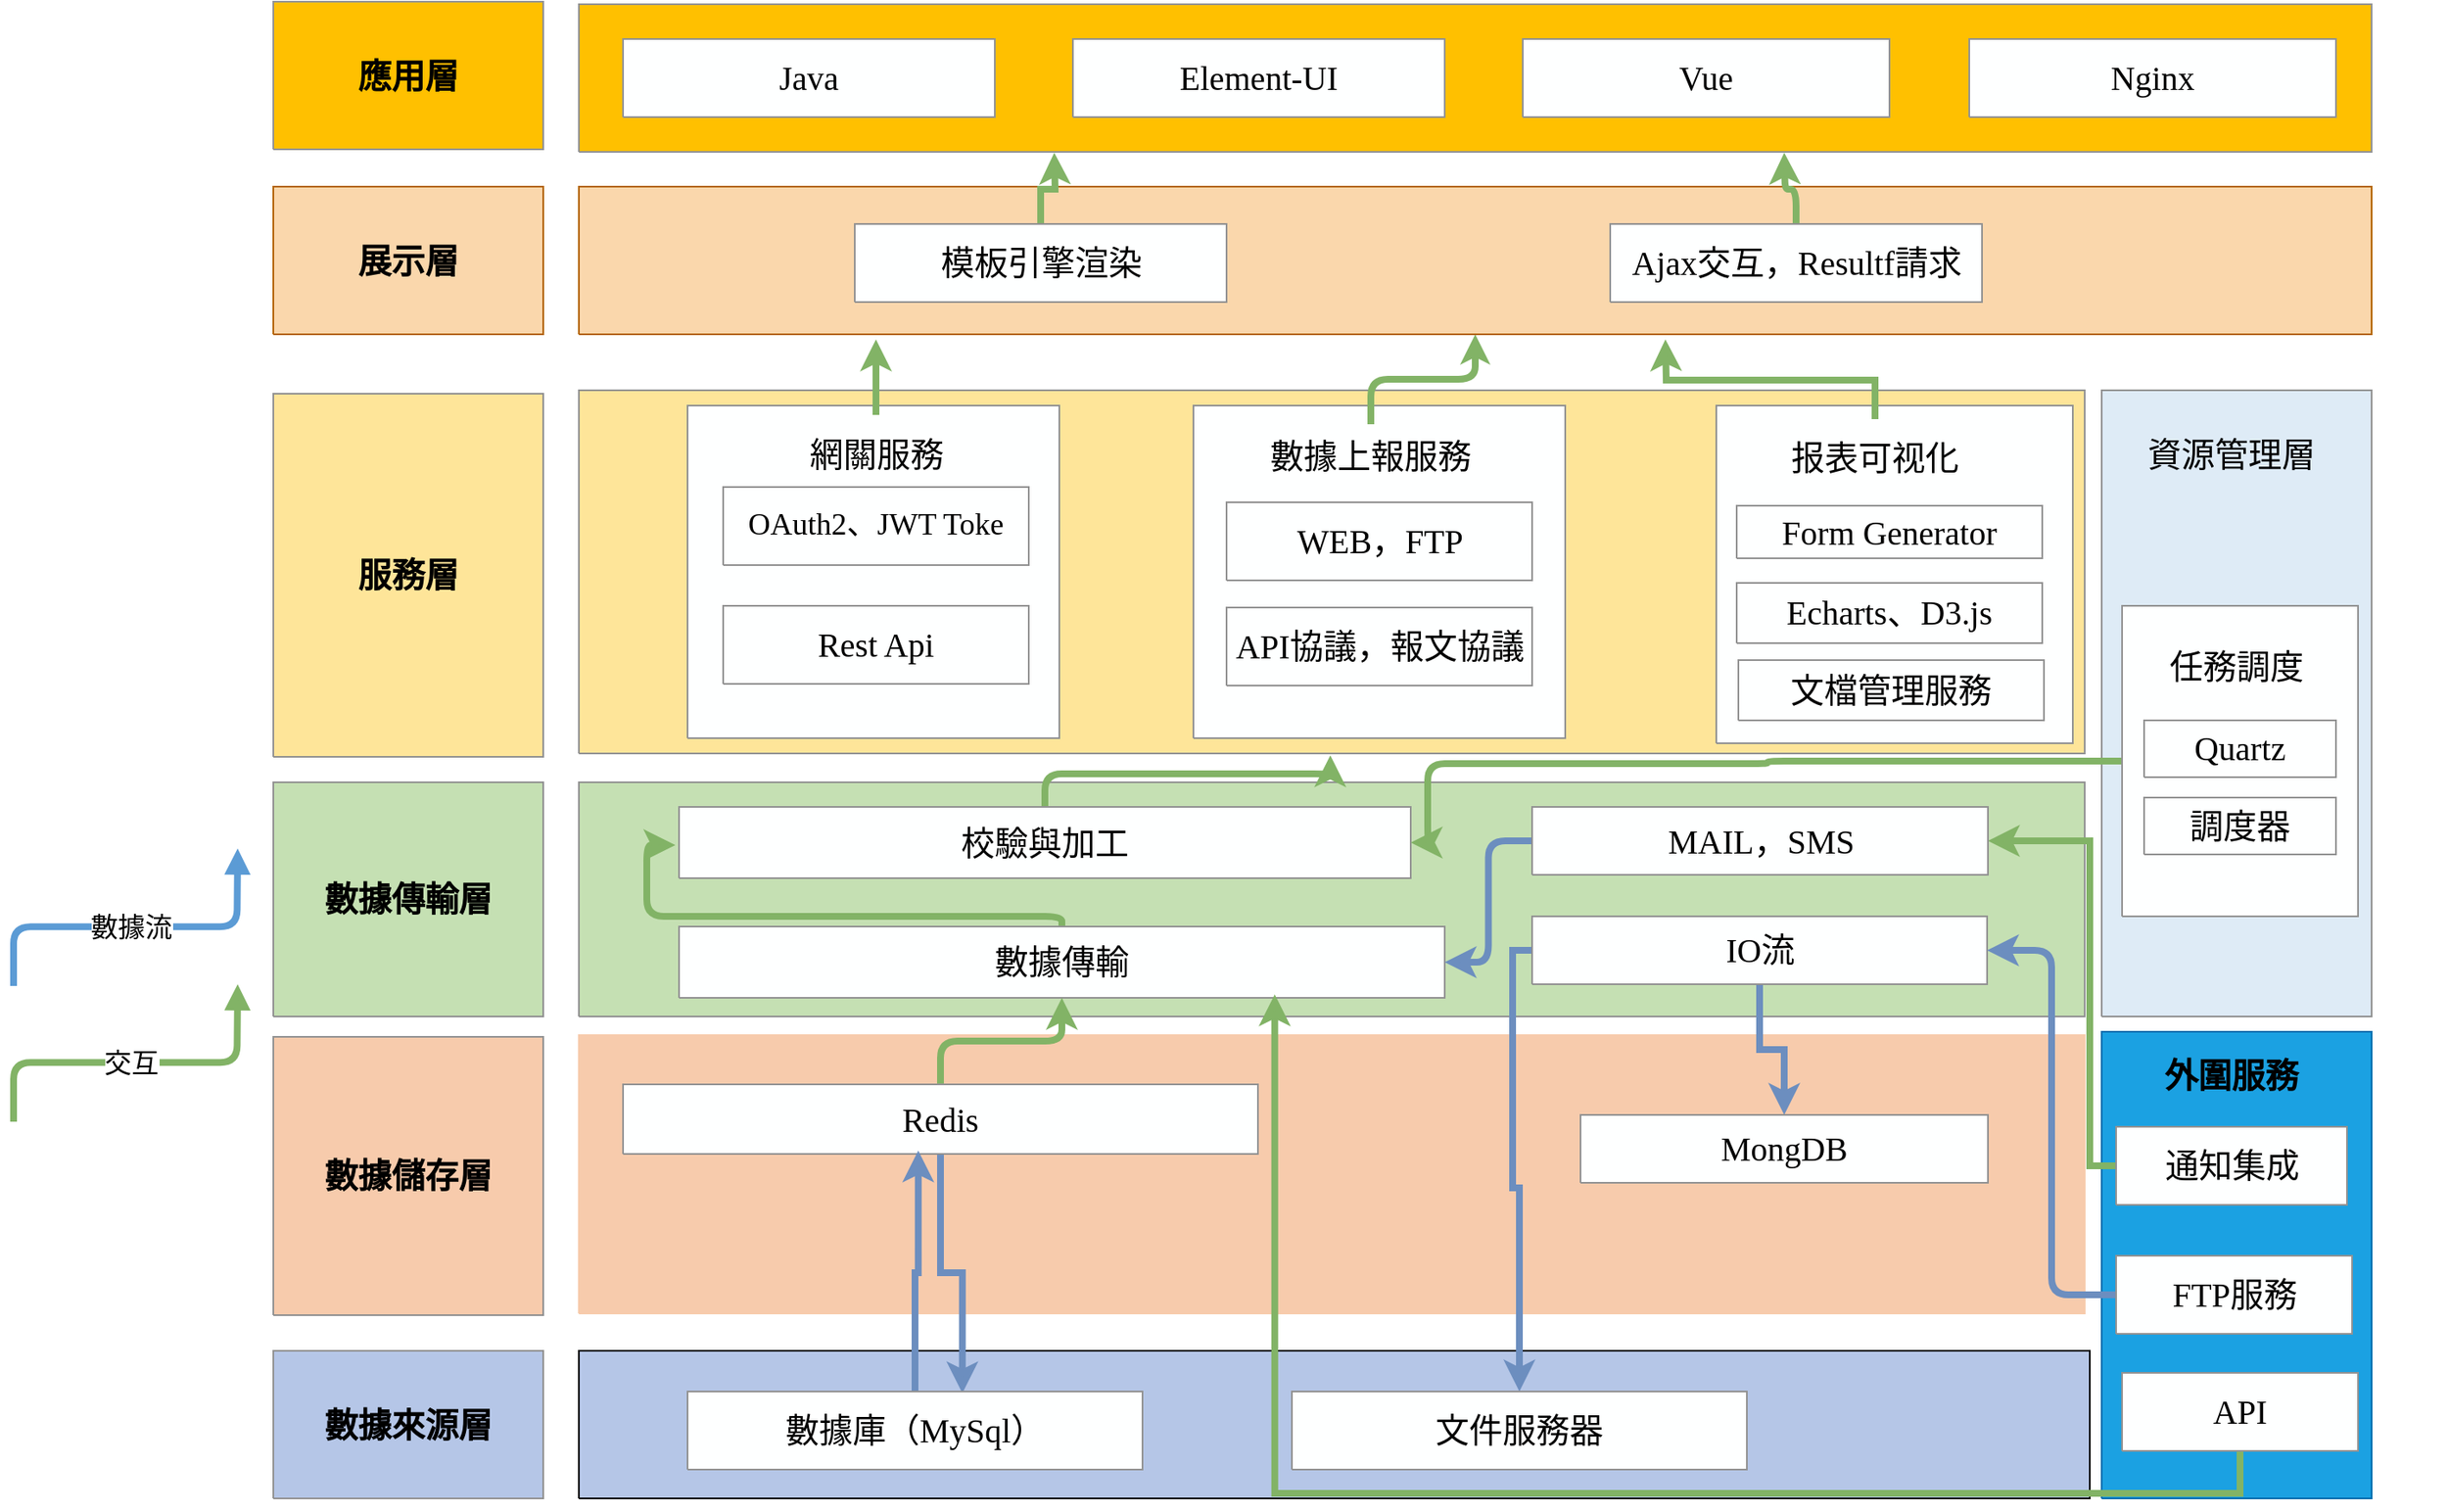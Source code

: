 <mxfile version="21.6.3" type="github">
  <diagram name="页-1" id="页-1">
    <mxGraphModel dx="1434" dy="855" grid="1" gridSize="10" guides="1" tooltips="1" connect="1" arrows="1" fold="1" page="1" pageScale="1" pageWidth="827" pageHeight="1169" math="0" shadow="0">
      <root>
        <mxCell id="0" />
        <mxCell id="1" parent="0" />
        <UserObject label="" tags="背景" id="2">
          <mxCell style="vsdxID=2;fillColor=#c5e0b3;gradientColor=none;shape=stencil(nZBLDoAgDERP0z3SIyjew0SURgSD+Lu9kMZoXLhwN9O+tukAlrNpJg1SzDH4QW/URgNYgZTkjA4UkwJUgGXng+6DX1zLfmoymdXo17xh5zmRJ6Q42BWCfc2oJfdAr+Yv+AP9Cb7OJ3H/2JG1HNGz/84klThPVCc=);strokeColor=#939393;points=[[1,0.5,0],[0.5,0,0],[0.5,0.5,0],[0.5,0.5,0]];labelBackgroundColor=none;rounded=0;html=1;whiteSpace=wrap;" parent="1" vertex="1">
            <mxGeometry x="350" y="461" width="887" height="138" as="geometry" />
          </mxCell>
        </UserObject>
        <UserObject label="" tags="背景" id="3">
          <mxCell style="vsdxID=3;fillColor=#f7cbac;gradientColor=none;shape=stencil(nZBLDoAgDERP0z3SIyjew0SURgSD+Lu9kMZoXLhwN9O+tukAlrNpJg1SzDH4QW/URgNYgZTkjA4UkwJUgGXng+6DX1zLfmoymdXo17xh5zmRJ6Q42BWCfc2oJfdAr+Yv+AP9Cb7OJ3H/2JG1HNGz/84klThPVCc=);strokeColor=#f7cbac;points=[[1,0.5,0],[0.5,0,0],[0.5,0.5,0],[0.5,0.5,0]];labelBackgroundColor=none;rounded=0;html=1;whiteSpace=wrap;" parent="1" vertex="1">
            <mxGeometry x="350" y="610" width="887" height="164" as="geometry" />
          </mxCell>
        </UserObject>
        <UserObject label="" tags="背景" id="4">
          <mxCell style="vsdxID=4;fillColor=#b5c6e7;gradientColor=none;shape=stencil(nZBLDoAgDERP0z3SIyjew0SURgSD+Lu9kMZoXLhwN9O+tukAlrNpJg1SzDH4QW/URgNYgZTkjA4UkwJUgGXng+6DX1zLfmoymdXo17xh5zmRJ6Q42BWCfc2oJfdAr+Yv+AP9Cb7OJ3H/2JG1HNGz/84klThPVCc=);strokeColor=#000000;points=[[1,0.5,0],[0.5,0,0],[0.5,0.5,0],[0.5,0.5,0]];labelBackgroundColor=none;rounded=0;html=1;whiteSpace=wrap;" parent="1" vertex="1">
            <mxGeometry x="350" y="796" width="890" height="87" as="geometry" />
          </mxCell>
        </UserObject>
        <mxCell id="T4TQX9TIEshgpcFc10X_-105" style="edgeStyle=orthogonalEdgeStyle;rounded=1;orthogonalLoop=1;jettySize=auto;html=1;exitX=0.5;exitY=0;exitDx=0;exitDy=0;exitPerimeter=0;fillColor=#d5e8d4;strokeColor=#82b366;strokeWidth=4;entryX=-0.005;entryY=0.536;entryDx=0;entryDy=0;entryPerimeter=0;" parent="1" source="5" target="22" edge="1">
          <mxGeometry relative="1" as="geometry">
            <Array as="points">
              <mxPoint x="635" y="540" />
              <mxPoint x="390" y="540" />
              <mxPoint x="390" y="498" />
            </Array>
          </mxGeometry>
        </mxCell>
        <UserObject label="&lt;div style=&quot;font-size: 1px&quot;&gt;&lt;font style=&quot;font-size:19.76px;font-family:SimHei;color:#000000;direction:ltr;letter-spacing:0px;line-height:120%;opacity:1&quot;&gt;數據傳輸&lt;br&gt;&lt;/font&gt;&lt;/div&gt;" tags="背景" id="5">
          <mxCell style="verticalAlign=middle;align=center;overflow=width;vsdxID=8;fillColor=#feffff;gradientColor=none;shape=stencil(nZBLDoAgDERP0z3SIyjew0SURgSD+Lu9kMZoXLhwN9O+tukAlrNpJg1SzDH4QW/URgNYgZTkjA4UkwJUgGXng+6DX1zLfmoymdXo17xh5zmRJ6Q42BWCfc2oJfdAr+Yv+AP9Cb7OJ3H/2JG1HNGz/84klThPVCc=);strokeColor=#939393;points=[[1,0.5,0],[0.5,0,0],[0.5,0.5,0],[0.5,0.5,0]];labelBackgroundColor=none;rounded=0;html=1;whiteSpace=wrap;" parent="1" vertex="1">
            <mxGeometry x="409" y="546" width="451" height="42" as="geometry" />
          </mxCell>
        </UserObject>
        <UserObject label="&lt;div style=&quot;font-size: 1px&quot;&gt;&lt;font style=&quot;font-size:19.76px;font-family:SimSun;color:#000000;direction:ltr;letter-spacing:0px;line-height:120%;opacity:1&quot;&gt;&lt;b&gt;數據來源層&lt;br/&gt;&lt;/b&gt;&lt;/font&gt;&lt;/div&gt;" tags="背景" id="6">
          <mxCell style="verticalAlign=middle;align=center;overflow=width;vsdxID=11;fillColor=#b5c6e7;gradientColor=none;shape=stencil(nZBLDoAgDERP0z3SIyjew0SURgSD+Lu9kMZoXLhwN9O+tukAlrNpJg1SzDH4QW/URgNYgZTkjA4UkwJUgGXng+6DX1zLfmoymdXo17xh5zmRJ6Q42BWCfc2oJfdAr+Yv+AP9Cb7OJ3H/2JG1HNGz/84klThPVCc=);strokeColor=#939393;points=[[1,0.5,0],[0.5,0,0],[0.5,0.5,0],[0.5,0.5,0]];labelBackgroundColor=none;rounded=0;html=1;whiteSpace=wrap;" parent="1" vertex="1">
            <mxGeometry x="170" y="796" width="159" height="87" as="geometry" />
          </mxCell>
        </UserObject>
        <UserObject label="&lt;div style=&quot;font-size: 1px&quot;&gt;&lt;font style=&quot;font-size:19.76px;font-family:SimSun;color:#000000;direction:ltr;letter-spacing:0px;line-height:120%;opacity:1&quot;&gt;&lt;b&gt;數據儲存層&lt;br&gt;&lt;/b&gt;&lt;/font&gt;&lt;/div&gt;" tags="背景" id="7">
          <mxCell style="verticalAlign=middle;align=center;overflow=width;vsdxID=12;fillColor=#f7cbac;gradientColor=none;shape=stencil(nZBLDoAgDERP0z3SIyjew0SURgSD+Lu9kMZoXLhwN9O+tukAlrNpJg1SzDH4QW/URgNYgZTkjA4UkwJUgGXng+6DX1zLfmoymdXo17xh5zmRJ6Q42BWCfc2oJfdAr+Yv+AP9Cb7OJ3H/2JG1HNGz/84klThPVCc=);strokeColor=#939393;points=[[1,0.5,0],[0.5,0,0],[0.5,0.5,0],[0.5,0.5,0]];labelBackgroundColor=none;rounded=0;html=1;whiteSpace=wrap;" parent="1" vertex="1">
            <mxGeometry x="170" y="611" width="159" height="164" as="geometry" />
          </mxCell>
        </UserObject>
        <mxCell id="T4TQX9TIEshgpcFc10X_-94" style="edgeStyle=orthogonalEdgeStyle;rounded=1;orthogonalLoop=1;jettySize=auto;html=1;fillColor=#d5e8d4;strokeColor=#82b366;strokeWidth=4;" parent="1" source="9" target="5" edge="1">
          <mxGeometry relative="1" as="geometry" />
        </mxCell>
        <mxCell id="UM0z5OBrHezvoaGwi4hm-56" style="edgeStyle=orthogonalEdgeStyle;rounded=0;orthogonalLoop=1;jettySize=auto;html=1;entryX=0.604;entryY=0.022;entryDx=0;entryDy=0;entryPerimeter=0;fillColor=#dae8fc;strokeColor=#6c8ebf;strokeWidth=4;" edge="1" parent="1" source="9" target="27">
          <mxGeometry relative="1" as="geometry" />
        </mxCell>
        <UserObject label="&lt;div style=&quot;font-size: 1px&quot;&gt;&lt;font style=&quot;font-size:19.76px;font-family:SimHei;color:#000000;direction:ltr;letter-spacing:0px;line-height:120%;opacity:1&quot;&gt;Redis&lt;/font&gt;&lt;/div&gt;" tags="背景" id="9">
          <mxCell style="verticalAlign=middle;align=center;overflow=width;vsdxID=14;fillColor=#feffff;gradientColor=none;shape=stencil(nZBLDoAgDERP0z3SIyjew0SURgSD+Lu9kMZoXLhwN9O+tukAlrNpJg1SzDH4QW/URgNYgZTkjA4UkwJUgGXng+6DX1zLfmoymdXo17xh5zmRJ6Q42BWCfc2oJfdAr+Yv+AP9Cb7OJ3H/2JG1HNGz/84klThPVCc=);strokeColor=#939393;points=[[1,0.5,0],[0.5,0,0],[0.5,0.5,0],[0.5,0.5,0]];labelBackgroundColor=none;rounded=0;html=1;whiteSpace=wrap;" parent="1" vertex="1">
            <mxGeometry x="376" y="639" width="374" height="41" as="geometry" />
          </mxCell>
        </UserObject>
        <UserObject label="&lt;div style=&quot;font-size: 1px&quot;&gt;&lt;font style=&quot;font-size:19.76px;font-family:SimSun;color:#000000;direction:ltr;letter-spacing:0px;line-height:120%;opacity:1&quot;&gt;&lt;b&gt;數據傳輸層&lt;br&gt;&lt;/b&gt;&lt;/font&gt;&lt;/div&gt;" tags="背景" id="11">
          <mxCell style="verticalAlign=middle;align=center;overflow=width;vsdxID=16;fillColor=#c5e0b3;gradientColor=none;shape=stencil(nZBLDoAgDERP0z3SIyjew0SURgSD+Lu9kMZoXLhwN9O+tukAlrNpJg1SzDH4QW/URgNYgZTkjA4UkwJUgGXng+6DX1zLfmoymdXo17xh5zmRJ6Q42BWCfc2oJfdAr+Yv+AP9Cb7OJ3H/2JG1HNGz/84klThPVCc=);strokeColor=#939393;points=[[1,0.5,0],[0.5,0,0],[0.5,0.5,0],[0.5,0.5,0]];labelBackgroundColor=none;rounded=0;html=1;whiteSpace=wrap;" parent="1" vertex="1">
            <mxGeometry x="170" y="461" width="159" height="138" as="geometry" />
          </mxCell>
        </UserObject>
        <UserObject label="" tags="背景" id="12">
          <mxCell style="vsdxID=19;fillColor=#fee599;gradientColor=none;shape=stencil(nZBLDoAgDERP0z3SIyjew0SURgSD+Lu9kMZoXLhwN9O+tukAlrNpJg1SzDH4QW/URgNYgZTkjA4UkwJUgGXng+6DX1zLfmoymdXo17xh5zmRJ6Q42BWCfc2oJfdAr+Yv+AP9Cb7OJ3H/2JG1HNGz/84klThPVCc=);strokeColor=#939393;points=[[1,0.5,0],[0.5,0,0],[0.5,0.5,0],[0.5,0.5,0]];labelBackgroundColor=none;rounded=0;html=1;whiteSpace=wrap;" parent="1" vertex="1">
            <mxGeometry x="350" y="230" width="887" height="214" as="geometry" />
          </mxCell>
        </UserObject>
        <UserObject label="&lt;div style=&quot;font-size: 1px&quot;&gt;&lt;/div&gt;" tags="背景" id="13">
          <mxCell style="verticalAlign=middle;align=center;overflow=width;vsdxID=20;fillColor=#feffff;gradientColor=none;shape=stencil(nZBLDoAgDERP0z3SIyjew0SURgSD+Lu9kMZoXLhwN9O+tukAlrNpJg1SzDH4QW/URgNYgZTkjA4UkwJUgGXng+6DX1zLfmoymdXo17xh5zmRJ6Q42BWCfc2oJfdAr+Yv+AP9Cb7OJ3H/2JG1HNGz/84klThPVCc=);strokeColor=#939393;points=[[1,0.5,0],[0.5,0,0],[0.5,0.5,0],[0.5,0.5,0]];labelBackgroundColor=none;rounded=0;html=1;whiteSpace=wrap;" parent="1" vertex="1">
            <mxGeometry x="414" y="239" width="219" height="196" as="geometry" />
          </mxCell>
        </UserObject>
        <UserObject label="&lt;div style=&quot;font-size: 1px&quot;&gt;&lt;font style=&quot;font-size:19.76px;font-family:SimSun;color:#000000;direction:ltr;letter-spacing:0px;line-height:120%;opacity:1&quot;&gt;&lt;b&gt;服務層&lt;br&gt;&lt;/b&gt;&lt;/font&gt;&lt;/div&gt;" tags="背景" id="14">
          <mxCell style="verticalAlign=middle;align=center;overflow=width;vsdxID=23;fillColor=#fee599;gradientColor=none;shape=stencil(nZBLDoAgDERP0z3SIyjew0SURgSD+Lu9kMZoXLhwN9O+tukAlrNpJg1SzDH4QW/URgNYgZTkjA4UkwJUgGXng+6DX1zLfmoymdXo17xh5zmRJ6Q42BWCfc2oJfdAr+Yv+AP9Cb7OJ3H/2JG1HNGz/84klThPVCc=);strokeColor=#939393;points=[[1,0.5,0],[0.5,0,0],[0.5,0.5,0],[0.5,0.5,0]];labelBackgroundColor=none;rounded=0;html=1;whiteSpace=wrap;" parent="1" vertex="1">
            <mxGeometry x="170" y="232" width="159" height="214" as="geometry" />
          </mxCell>
        </UserObject>
        <UserObject label="&lt;div style=&quot;font-size: 1px&quot;&gt;&lt;font style=&quot;font-size:19.76px;font-family:SimSun;color:#000000;direction:ltr;letter-spacing:0px;line-height:120%;opacity:1&quot;&gt;&lt;b&gt;&lt;br&gt;&lt;br&gt;&lt;br&gt;&lt;/b&gt;&lt;/font&gt;&lt;font style=&quot;font-size:19.76px;font-family:SimHei;color:#feffff;direction:ltr;letter-spacing:0px;line-height:120%;opacity:1&quot;&gt;&lt;b&gt;&lt;br&gt;&lt;/b&gt;&lt;/font&gt;&lt;/div&gt;" tags="背景" id="15">
          <mxCell style="verticalAlign=top;align=center;overflow=width;vsdxID=24;fillColor=#deebf6;gradientColor=none;shape=stencil(nZBLDoAgDERP0z3SIyjew0SURgSD+Lu9kMZoXLhwN9O+tukAlrNpJg1SzDH4QW/URgNYgZTkjA4UkwJUgGXng+6DX1zLfmoymdXo17xh5zmRJ6Q42BWCfc2oJfdAr+Yv+AP9Cb7OJ3H/2JG1HNGz/84klThPVCc=);strokeColor=#939393;points=[[1,0.5,0],[0.5,0,0],[0.5,0.5,0],[0.5,0.5,0]];labelBackgroundColor=none;rounded=0;html=1;whiteSpace=wrap;" parent="1" vertex="1">
            <mxGeometry x="1247" y="230" width="159" height="369" as="geometry" />
          </mxCell>
        </UserObject>
        <UserObject label="" tags="背景" id="16">
          <mxCell style="vsdxID=25;fillColor=#ffc000;gradientColor=none;shape=stencil(nZBLDoAgDERP0z3SIyjew0SURgSD+Lu9kMZoXLhwN9O+tukAlrNpJg1SzDH4QW/URgNYgZTkjA4UkwJUgGXng+6DX1zLfmoymdXo17xh5zmRJ6Q42BWCfc2oJfdAr+Yv+AP9Cb7OJ3H/2JG1HNGz/84klThPVCc=);strokeColor=#939393;points=[[1,0.5,0],[0.5,0,0],[0.5,0.5,0],[0.5,0.5,0]];labelBackgroundColor=none;rounded=0;html=1;whiteSpace=wrap;" parent="1" vertex="1">
            <mxGeometry x="350" y="2.5" width="1056" height="87" as="geometry" />
          </mxCell>
        </UserObject>
        <UserObject label="&lt;div style=&quot;font-size: 1px&quot;&gt;&lt;font style=&quot;font-size:19.76px;font-family:SimSun;color:#000000;direction:ltr;letter-spacing:0px;line-height:120%;opacity:1&quot;&gt;&lt;b&gt;應用層&lt;br&gt;&lt;/b&gt;&lt;/font&gt;&lt;/div&gt;" tags="背景" id="17">
          <mxCell style="verticalAlign=middle;align=center;overflow=width;vsdxID=26;fillColor=#ffc000;gradientColor=none;shape=stencil(nZBLDoAgDERP0z3SIyjew0SURgSD+Lu9kMZoXLhwN9O+tukAlrNpJg1SzDH4QW/URgNYgZTkjA4UkwJUgGXng+6DX1zLfmoymdXo17xh5zmRJ6Q42BWCfc2oJfdAr+Yv+AP9Cb7OJ3H/2JG1HNGz/84klThPVCc=);strokeColor=#939393;points=[[1,0.5,0],[0.5,0,0],[0.5,0.5,0],[0.5,0.5,0]];labelBackgroundColor=none;rounded=0;html=1;whiteSpace=wrap;" parent="1" vertex="1">
            <mxGeometry x="170" y="1" width="159" height="87" as="geometry" />
          </mxCell>
        </UserObject>
        <UserObject label="&lt;div style=&quot;font-size: 1px&quot;&gt;&lt;font style=&quot;font-size:19.76px;font-family:SimHei;color:#000000;direction:ltr;letter-spacing:0px;line-height:120%;opacity:1&quot;&gt;Java&lt;br/&gt;&lt;/font&gt;&lt;/div&gt;" tags="背景" id="18">
          <mxCell style="verticalAlign=middle;align=center;overflow=width;vsdxID=27;fillColor=#feffff;gradientColor=none;shape=stencil(nZBLDoAgDERP0z3SIyjew0SURgSD+Lu9kMZoXLhwN9O+tukAlrNpJg1SzDH4QW/URgNYgZTkjA4UkwJUgGXng+6DX1zLfmoymdXo17xh5zmRJ6Q42BWCfc2oJfdAr+Yv+AP9Cb7OJ3H/2JG1HNGz/84klThPVCc=);strokeColor=#939393;points=[[1,0.5,0],[0.5,0,0],[0.5,0.5,0],[0.5,0.5,0]];labelBackgroundColor=none;rounded=0;html=1;whiteSpace=wrap;" parent="1" vertex="1">
            <mxGeometry x="376" y="23" width="219" height="46" as="geometry" />
          </mxCell>
        </UserObject>
        <UserObject label="&lt;div style=&quot;font-size: 1px&quot;&gt;&lt;font style=&quot;font-size:19.76px;font-family:SimHei;color:#000000;direction:ltr;letter-spacing:0px;line-height:120%;opacity:1&quot;&gt;Nginx&lt;/font&gt;&lt;font style=&quot;font-size:19.76px;font-family:SimHei;color:#000000;direction:ltr;letter-spacing:0px;line-height:120%;opacity:1&quot;&gt;&lt;br/&gt;&lt;/font&gt;&lt;/div&gt;" tags="背景" id="19">
          <mxCell style="verticalAlign=middle;align=center;overflow=width;vsdxID=29;fillColor=#feffff;gradientColor=none;shape=stencil(nZBLDoAgDERP0z3SIyjew0SURgSD+Lu9kMZoXLhwN9O+tukAlrNpJg1SzDH4QW/URgNYgZTkjA4UkwJUgGXng+6DX1zLfmoymdXo17xh5zmRJ6Q42BWCfc2oJfdAr+Yv+AP9Cb7OJ3H/2JG1HNGz/84klThPVCc=);strokeColor=#939393;points=[[1,0.5,0],[0.5,0,0],[0.5,0.5,0],[0.5,0.5,0]];labelBackgroundColor=none;rounded=0;html=1;whiteSpace=wrap;" parent="1" vertex="1">
            <mxGeometry x="1169" y="23" width="216" height="46" as="geometry" />
          </mxCell>
        </UserObject>
        <mxCell id="fhVRDMb72sgUQHF_phzQ-59" style="edgeStyle=orthogonalEdgeStyle;rounded=0;orthogonalLoop=1;jettySize=auto;html=1;entryX=0.5;entryY=0;entryDx=0;entryDy=0;entryPerimeter=0;fillColor=#dae8fc;strokeColor=#6c8ebf;strokeWidth=4;" parent="1" source="21" target="T4TQX9TIEshgpcFc10X_-55" edge="1">
          <mxGeometry relative="1" as="geometry" />
        </mxCell>
        <mxCell id="UM0z5OBrHezvoaGwi4hm-55" style="edgeStyle=orthogonalEdgeStyle;rounded=0;orthogonalLoop=1;jettySize=auto;html=1;entryX=0.5;entryY=0;entryDx=0;entryDy=0;entryPerimeter=0;fillColor=#dae8fc;strokeColor=#6c8ebf;strokeWidth=4;" edge="1" parent="1" source="21" target="28">
          <mxGeometry relative="1" as="geometry">
            <Array as="points">
              <mxPoint x="900" y="560" />
              <mxPoint x="900" y="700" />
              <mxPoint x="904" y="700" />
            </Array>
          </mxGeometry>
        </mxCell>
        <UserObject label="&lt;div style=&quot;font-size: 1px&quot;&gt;&lt;font style=&quot;font-size:19.76px;font-family:SimHei;color:#000000;direction:ltr;letter-spacing:0px;line-height:120%;opacity:1&quot;&gt;IO流&lt;br&gt;&lt;/font&gt;&lt;/div&gt;" tags="背景" id="21">
          <mxCell style="verticalAlign=middle;align=center;overflow=width;vsdxID=46;fillColor=#feffff;gradientColor=none;shape=stencil(nZBLDoAgDERP0z3SIyjew0SURgSD+Lu9kMZoXLhwN9O+tukAlrNpJg1SzDH4QW/URgNYgZTkjA4UkwJUgGXng+6DX1zLfmoymdXo17xh5zmRJ6Q42BWCfc2oJfdAr+Yv+AP9Cb7OJ3H/2JG1HNGz/84klThPVCc=);strokeColor=#939393;points=[[1,0.5,0],[0.5,0,0],[0.5,0.5,0],[0.5,0.5,0]];labelBackgroundColor=none;rounded=0;html=1;whiteSpace=wrap;" parent="1" vertex="1">
            <mxGeometry x="911.5" y="540" width="268" height="40" as="geometry" />
          </mxCell>
        </UserObject>
        <mxCell id="T4TQX9TIEshgpcFc10X_-106" style="edgeStyle=orthogonalEdgeStyle;rounded=1;orthogonalLoop=1;jettySize=auto;html=1;entryX=0.499;entryY=1.005;entryDx=0;entryDy=0;entryPerimeter=0;fillColor=#d5e8d4;strokeColor=#82b366;strokeWidth=4;" parent="1" source="22" target="12" edge="1">
          <mxGeometry relative="1" as="geometry">
            <Array as="points">
              <mxPoint x="625" y="456" />
              <mxPoint x="793" y="456" />
            </Array>
          </mxGeometry>
        </mxCell>
        <UserObject label="&lt;font face=&quot;SimHei&quot;&gt;&lt;span style=&quot;font-size: 19.76px;&quot;&gt;校驗與加工&lt;/span&gt;&lt;/font&gt;" tags="背景" id="22">
          <mxCell style="verticalAlign=middle;align=center;overflow=width;vsdxID=48;fillColor=#feffff;gradientColor=none;shape=stencil(nZBLDoAgDERP0z3SIyjew0SURgSD+Lu9kMZoXLhwN9O+tukAlrNpJg1SzDH4QW/URgNYgZTkjA4UkwJUgGXng+6DX1zLfmoymdXo17xh5zmRJ6Q42BWCfc2oJfdAr+Yv+AP9Cb7OJ3H/2JG1HNGz/84klThPVCc=);strokeColor=#939393;points=[[1,0.5,0],[0.5,0,0],[0.5,0.5,0],[0.5,0.5,0]];labelBackgroundColor=none;rounded=0;html=1;whiteSpace=wrap;" parent="1" vertex="1">
            <mxGeometry x="409" y="475.5" width="431" height="42" as="geometry" />
          </mxCell>
        </UserObject>
        <UserObject label="&lt;div style=&quot;font-size: 1px&quot;&gt;&lt;font style=&quot;font-size:19.76px;font-family:SimHei;color:#000000;direction:ltr;letter-spacing:0px;line-height:120%;opacity:1&quot;&gt;Element-UI&lt;br&gt;&lt;/font&gt;&lt;/div&gt;" tags="背景" id="23">
          <mxCell style="verticalAlign=middle;align=center;overflow=width;vsdxID=54;fillColor=#feffff;gradientColor=none;shape=stencil(nZBLDoAgDERP0z3SIyjew0SURgSD+Lu9kMZoXLhwN9O+tukAlrNpJg1SzDH4QW/URgNYgZTkjA4UkwJUgGXng+6DX1zLfmoymdXo17xh5zmRJ6Q42BWCfc2oJfdAr+Yv+AP9Cb7OJ3H/2JG1HNGz/84klThPVCc=);strokeColor=#939393;points=[[1,0.5,0],[0.5,0,0],[0.5,0.5,0],[0.5,0.5,0]];labelBackgroundColor=none;rounded=0;html=1;whiteSpace=wrap;" parent="1" vertex="1">
            <mxGeometry x="641" y="23" width="219" height="46" as="geometry" />
          </mxCell>
        </UserObject>
        <mxCell id="T4TQX9TIEshgpcFc10X_-107" style="edgeStyle=orthogonalEdgeStyle;rounded=1;orthogonalLoop=1;jettySize=auto;html=1;entryX=1;entryY=0.5;entryDx=0;entryDy=0;entryPerimeter=0;fillColor=#d5e8d4;strokeColor=#82b366;strokeWidth=4;" parent="1" source="24" target="22" edge="1">
          <mxGeometry relative="1" as="geometry">
            <Array as="points">
              <mxPoint x="1050" y="449" />
              <mxPoint x="1050" y="450" />
              <mxPoint x="850" y="450" />
              <mxPoint x="850" y="497" />
            </Array>
          </mxGeometry>
        </mxCell>
        <UserObject label="" tags="背景" id="24">
          <mxCell style="verticalAlign=middle;align=center;overflow=width;vsdxID=56;fillColor=#feffff;gradientColor=none;shape=stencil(nZBLDoAgDERP0z3SIyjew0SURgSD+Lu9kMZoXLhwN9O+tukAlrNpJg1SzDH4QW/URgNYgZTkjA4UkwJUgGXng+6DX1zLfmoymdXo17xh5zmRJ6Q42BWCfc2oJfdAr+Yv+AP9Cb7OJ3H/2JG1HNGz/84klThPVCc=);strokeColor=#939393;points=[[1,0.5,0],[0.5,0,0],[0.5,0.5,0],[0.5,0.5,0]];labelBackgroundColor=none;rounded=0;html=1;whiteSpace=wrap;" parent="1" vertex="1">
            <mxGeometry x="1259" y="357" width="139" height="183" as="geometry" />
          </mxCell>
        </UserObject>
        <UserObject label="&lt;div style=&quot;font-size: 1px&quot;&gt;&lt;font style=&quot;font-size:19.76px;font-family:SimHei;color:#000000;direction:ltr;letter-spacing:0px;line-height:120%;opacity:1&quot;&gt;Vue&lt;br/&gt;&lt;/font&gt;&lt;/div&gt;" tags="背景" id="26">
          <mxCell style="verticalAlign=middle;align=center;overflow=width;vsdxID=60;fillColor=#feffff;gradientColor=none;shape=stencil(nZBLDoAgDERP0z3SIyjew0SURgSD+Lu9kMZoXLhwN9O+tukAlrNpJg1SzDH4QW/URgNYgZTkjA4UkwJUgGXng+6DX1zLfmoymdXo17xh5zmRJ6Q42BWCfc2oJfdAr+Yv+AP9Cb7OJ3H/2JG1HNGz/84klThPVCc=);strokeColor=#939393;points=[[1,0.5,0],[0.5,0,0],[0.5,0.5,0],[0.5,0.5,0]];labelBackgroundColor=none;rounded=0;html=1;whiteSpace=wrap;" parent="1" vertex="1">
            <mxGeometry x="906" y="23" width="216" height="46" as="geometry" />
          </mxCell>
        </UserObject>
        <mxCell id="T4TQX9TIEshgpcFc10X_-84" style="edgeStyle=orthogonalEdgeStyle;rounded=0;orthogonalLoop=1;jettySize=auto;html=1;exitX=0.5;exitY=0;exitDx=0;exitDy=0;exitPerimeter=0;fillColor=#dae8fc;strokeColor=#6c8ebf;strokeWidth=4;entryX=0.465;entryY=0.951;entryDx=0;entryDy=0;entryPerimeter=0;" parent="1" source="27" target="9" edge="1">
          <mxGeometry relative="1" as="geometry">
            <mxPoint x="563" y="751" as="targetPoint" />
          </mxGeometry>
        </mxCell>
        <UserObject label="&lt;div style=&quot;font-size: 1px&quot;&gt;&lt;font style=&quot;font-size:19.76px;font-family:SimSun;color:#000000;direction:ltr;letter-spacing:0px;line-height:120%;opacity:1&quot;&gt;數據庫（MySql）&lt;br&gt;&lt;/font&gt;&lt;/div&gt;" tags="背景" id="27">
          <mxCell style="verticalAlign=middle;align=center;overflow=width;vsdxID=109;fillColor=#feffff;gradientColor=none;shape=stencil(nZBLDoAgDERP0z3SIyjew0SURgSD+Lu9kMZoXLhwN9O+tukAlrNpJg1SzDH4QW/URgNYgZTkjA4UkwJUgGXng+6DX1zLfmoymdXo17xh5zmRJ6Q42BWCfc2oJfdAr+Yv+AP9Cb7OJ3H/2JG1HNGz/84klThPVCc=);strokeColor=#939393;points=[[1,0.5,0],[0.5,0,0],[0.5,0.5,0],[0.5,0.5,0]];labelBackgroundColor=none;rounded=0;html=1;whiteSpace=wrap;" parent="1" vertex="1">
            <mxGeometry x="414" y="820" width="268" height="46" as="geometry" />
          </mxCell>
        </UserObject>
        <UserObject label="&lt;div style=&quot;font-size: 1px&quot;&gt;&lt;font style=&quot;font-size:19.76px;font-family:SimSun;color:#000000;direction:ltr;letter-spacing:0px;line-height:120%;opacity:1&quot;&gt;文件服務器&lt;br&gt;&lt;/font&gt;&lt;/div&gt;" tags="背景" id="28">
          <mxCell style="verticalAlign=middle;align=center;overflow=width;vsdxID=110;fillColor=#feffff;gradientColor=none;shape=stencil(nZBLDoAgDERP0z3SIyjew0SURgSD+Lu9kMZoXLhwN9O+tukAlrNpJg1SzDH4QW/URgNYgZTkjA4UkwJUgGXng+6DX1zLfmoymdXo17xh5zmRJ6Q42BWCfc2oJfdAr+Yv+AP9Cb7OJ3H/2JG1HNGz/84klThPVCc=);strokeColor=#939393;points=[[1,0.5,0],[0.5,0,0],[0.5,0.5,0],[0.5,0.5,0]];labelBackgroundColor=none;rounded=0;html=1;whiteSpace=wrap;" parent="1" vertex="1">
            <mxGeometry x="770" y="820" width="268" height="46" as="geometry" />
          </mxCell>
        </UserObject>
        <UserObject label="&lt;font size=&quot;3&quot; face=&quot;SimSun&quot;&gt;數據流&lt;/font&gt;" tags="连接线" id="54">
          <mxCell style="vsdxID=116;edgeStyle=none;startArrow=none;endArrow=block;startSize=5;endSize=5;strokeWidth=4;strokeColor=#5b9bd5;spacingTop=0;spacingBottom=0;spacingLeft=0;spacingRight=0;verticalAlign=middle;html=1;labelBackgroundColor=#ffffff;rounded=1;align=center;" parent="1" edge="1">
            <mxGeometry relative="1" as="geometry">
              <mxPoint x="-3" as="offset" />
              <Array as="points">
                <mxPoint x="17" y="546.15" />
                <mxPoint x="148.61" y="546.15" />
              </Array>
              <mxPoint x="17" y="581" as="sourcePoint" />
              <mxPoint x="149" y="500" as="targetPoint" />
            </mxGeometry>
          </mxCell>
        </UserObject>
        <UserObject label="&lt;font size=&quot;3&quot; face=&quot;SimSun&quot;&gt;交互&lt;/font&gt;" tags="连接线" id="55">
          <mxCell style="vsdxID=117;edgeStyle=none;startArrow=none;endArrow=block;startSize=5;endSize=5;strokeWidth=4;strokeColor=#82b366;spacingTop=0;spacingBottom=0;spacingLeft=0;spacingRight=0;verticalAlign=middle;html=1;labelBackgroundColor=#ffffff;rounded=1;align=center;fillColor=#d5e8d4;" parent="1" edge="1">
            <mxGeometry relative="1" as="geometry">
              <mxPoint x="-3" as="offset" />
              <Array as="points">
                <mxPoint x="17" y="626.15" />
                <mxPoint x="148.61" y="626.15" />
              </Array>
              <mxPoint x="17" y="661" as="sourcePoint" />
              <mxPoint x="149" y="580" as="targetPoint" />
            </mxGeometry>
          </mxCell>
        </UserObject>
        <mxCell id="T4TQX9TIEshgpcFc10X_-77" style="edgeStyle=orthogonalEdgeStyle;rounded=1;orthogonalLoop=1;jettySize=auto;html=1;fillColor=#d5e8d4;strokeColor=#82b366;strokeWidth=4;" parent="1" source="29" edge="1">
          <mxGeometry relative="1" as="geometry">
            <mxPoint x="525" y="200" as="targetPoint" />
          </mxGeometry>
        </mxCell>
        <UserObject label="&lt;font face=&quot;SimHei&quot;&gt;&lt;span style=&quot;font-size: 19.76px;&quot;&gt;網關服務&lt;/span&gt;&lt;/font&gt;" tags="背景" id="29">
          <mxCell style="verticalAlign=middle;align=center;overflow=width;vsdxID=122;fillColor=none;gradientColor=none;shape=stencil(nZBLDoAgDERP0z3SIyjew0SURgSD+Lu9kMZoXLhwN9O+tukAlrNpJg1SzDH4QW/URgNYgZTkjA4UkwJUgGXng+6DX1zLfmoymdXo17xh5zmRJ6Q42BWCfc2oJfdAr+Yv+AP9Cb7OJ3H/2JG1HNGz/84klThPVCc=);strokeColor=none;points=[];labelBackgroundColor=none;rounded=0;html=1;whiteSpace=wrap;" parent="1" vertex="1">
            <mxGeometry x="445.5" y="244.5" width="159" height="46" as="geometry" />
          </mxCell>
        </UserObject>
        <UserObject label="&lt;div&gt;&lt;font style=&quot;font-family: SimHei; color: rgb(0, 0, 0); direction: ltr; letter-spacing: 0px; line-height: 120%; opacity: 1;&quot;&gt;&lt;font style=&quot;font-size: 18px;&quot;&gt;OAuth2、JWT Toke&lt;/font&gt;&lt;br&gt;&lt;/font&gt;&lt;/div&gt;" tags="背景" id="30">
          <mxCell style="verticalAlign=middle;align=center;overflow=width;vsdxID=123;fillColor=#feffff;gradientColor=none;shape=stencil(nZBLDoAgDERP0z3SIyjew0SURgSD+Lu9kMZoXLhwN9O+tukAlrNpJg1SzDH4QW/URgNYgZTkjA4UkwJUgGXng+6DX1zLfmoymdXo17xh5zmRJ6Q42BWCfc2oJfdAr+Yv+AP9Cb7OJ3H/2JG1HNGz/84klThPVCc=);strokeColor=#939393;points=[[1,0.5,0],[0.5,0,0],[0.5,0.5,0],[0.5,0.5,0]];labelBackgroundColor=none;rounded=0;html=1;whiteSpace=wrap;" parent="1" vertex="1">
            <mxGeometry x="435" y="287" width="180" height="46" as="geometry" />
          </mxCell>
        </UserObject>
        <UserObject label="&lt;font face=&quot;SimHei&quot;&gt;&lt;span style=&quot;font-size: 19.76px;&quot;&gt;Rest Api&lt;/span&gt;&lt;/font&gt;" tags="背景" id="31">
          <mxCell style="verticalAlign=middle;align=center;overflow=width;vsdxID=124;fillColor=#feffff;gradientColor=none;shape=stencil(nZBLDoAgDERP0z3SIyjew0SURgSD+Lu9kMZoXLhwN9O+tukAlrNpJg1SzDH4QW/URgNYgZTkjA4UkwJUgGXng+6DX1zLfmoymdXo17xh5zmRJ6Q42BWCfc2oJfdAr+Yv+AP9Cb7OJ3H/2JG1HNGz/84klThPVCc=);strokeColor=#939393;points=[[1,0.5,0],[0.5,0,0],[0.5,0.5,0],[0.5,0.5,0]];labelBackgroundColor=none;rounded=0;html=1;whiteSpace=wrap;" parent="1" vertex="1">
            <mxGeometry x="435" y="357" width="180" height="46" as="geometry" />
          </mxCell>
        </UserObject>
        <UserObject label="&lt;div style=&quot;font-size: 1px&quot;&gt;&lt;/div&gt;" tags="背景" id="32">
          <mxCell style="verticalAlign=middle;align=center;overflow=width;vsdxID=145;fillColor=#feffff;gradientColor=none;shape=stencil(nZBLDoAgDERP0z3SIyjew0SURgSD+Lu9kMZoXLhwN9O+tukAlrNpJg1SzDH4QW/URgNYgZTkjA4UkwJUgGXng+6DX1zLfmoymdXo17xh5zmRJ6Q42BWCfc2oJfdAr+Yv+AP9Cb7OJ3H/2JG1HNGz/84klThPVCc=);strokeColor=#939393;points=[[1,0.5,0],[0.5,0,0],[0.5,0.5,0],[0.5,0.5,0]];labelBackgroundColor=none;rounded=0;html=1;whiteSpace=wrap;" parent="1" vertex="1">
            <mxGeometry x="1020" y="239" width="210" height="199" as="geometry" />
          </mxCell>
        </UserObject>
        <mxCell id="T4TQX9TIEshgpcFc10X_-80" style="edgeStyle=orthogonalEdgeStyle;rounded=0;orthogonalLoop=1;jettySize=auto;html=1;fillColor=#d5e8d4;strokeColor=#82b366;strokeWidth=4;" parent="1" source="33" edge="1">
          <mxGeometry relative="1" as="geometry">
            <mxPoint x="990" y="200" as="targetPoint" />
          </mxGeometry>
        </mxCell>
        <UserObject label="&lt;font face=&quot;SimHei&quot;&gt;&lt;span style=&quot;font-size: 19.76px;&quot;&gt;报表可视化&lt;/span&gt;&lt;/font&gt;" tags="背景" id="33">
          <mxCell style="verticalAlign=middle;align=center;overflow=width;vsdxID=125;fillColor=none;gradientColor=none;shape=stencil(nZBLDoAgDERP0z3SIyjew0SURgSD+Lu9kMZoXLhwN9O+tukAlrNpJg1SzDH4QW/URgNYgZTkjA4UkwJUgGXng+6DX1zLfmoymdXo17xh5zmRJ6Q42BWCfc2oJfdAr+Yv+AP9Cb7OJ3H/2JG1HNGz/84klThPVCc=);strokeColor=none;points=[];labelBackgroundColor=none;rounded=0;html=1;whiteSpace=wrap;" parent="1" vertex="1">
            <mxGeometry x="990" y="247" width="247" height="46" as="geometry" />
          </mxCell>
        </UserObject>
        <UserObject label="&lt;div style=&quot;font-size: 1px&quot;&gt;&lt;font style=&quot;font-size:19.76px;font-family:SimHei;color:#000000;direction:ltr;letter-spacing:0px;line-height:120%;opacity:1&quot;&gt;Form Generator&lt;br&gt;&lt;/font&gt;&lt;/div&gt;" tags="背景" id="34">
          <mxCell style="verticalAlign=middle;align=center;overflow=width;vsdxID=126;fillColor=#feffff;gradientColor=none;shape=stencil(nZBLDoAgDERP0z3SIyjew0SURgSD+Lu9kMZoXLhwN9O+tukAlrNpJg1SzDH4QW/URgNYgZTkjA4UkwJUgGXng+6DX1zLfmoymdXo17xh5zmRJ6Q42BWCfc2oJfdAr+Yv+AP9Cb7OJ3H/2JG1HNGz/84klThPVCc=);strokeColor=#939393;points=[[1,0.5,0],[0.5,0,0],[0.5,0.5,0],[0.5,0.5,0]];labelBackgroundColor=none;rounded=0;html=1;whiteSpace=wrap;" parent="1" vertex="1">
            <mxGeometry x="1032" y="298" width="180" height="31" as="geometry" />
          </mxCell>
        </UserObject>
        <UserObject label="&lt;div style=&quot;font-size: 1px&quot;&gt;&lt;font style=&quot;font-size:19.76px;font-family:SimHei;color:#000000;direction:ltr;letter-spacing:0px;line-height:120%;opacity:1&quot;&gt;Echarts、D3.js&lt;br&gt;&lt;/font&gt;&lt;/div&gt;" tags="背景" id="35">
          <mxCell style="verticalAlign=middle;align=center;overflow=width;vsdxID=128;fillColor=#feffff;gradientColor=none;shape=stencil(nZBLDoAgDERP0z3SIyjew0SURgSD+Lu9kMZoXLhwN9O+tukAlrNpJg1SzDH4QW/URgNYgZTkjA4UkwJUgGXng+6DX1zLfmoymdXo17xh5zmRJ6Q42BWCfc2oJfdAr+Yv+AP9Cb7OJ3H/2JG1HNGz/84klThPVCc=);strokeColor=#939393;points=[[1,0.5,0],[0.5,0,0],[0.5,0.5,0],[0.5,0.5,0]];labelBackgroundColor=none;rounded=0;html=1;whiteSpace=wrap;" parent="1" vertex="1">
            <mxGeometry x="1032" y="343.5" width="180" height="35.5" as="geometry" />
          </mxCell>
        </UserObject>
        <UserObject label="&lt;div style=&quot;font-size: 1px&quot;&gt;&lt;/div&gt;" tags="背景" id="37">
          <mxCell style="verticalAlign=middle;align=center;overflow=width;vsdxID=146;fillColor=#feffff;gradientColor=none;shape=stencil(nZBLDoAgDERP0z3SIyjew0SURgSD+Lu9kMZoXLhwN9O+tukAlrNpJg1SzDH4QW/URgNYgZTkjA4UkwJUgGXng+6DX1zLfmoymdXo17xh5zmRJ6Q42BWCfc2oJfdAr+Yv+AP9Cb7OJ3H/2JG1HNGz/84klThPVCc=);strokeColor=#939393;points=[[1,0.5,0],[0.5,0,0],[0.5,0.5,0],[0.5,0.5,0]];labelBackgroundColor=none;rounded=0;html=1;whiteSpace=wrap;" parent="1" vertex="1">
            <mxGeometry x="712" y="239" width="219" height="196" as="geometry" />
          </mxCell>
        </UserObject>
        <UserObject label="&lt;font face=&quot;SimHei&quot;&gt;&lt;span style=&quot;font-size: 19.76px;&quot;&gt;WEB，FTP&lt;/span&gt;&lt;/font&gt;" tags="背景" id="38">
          <mxCell style="verticalAlign=middle;align=center;overflow=width;vsdxID=147;fillColor=#feffff;gradientColor=none;shape=stencil(nZBLDoAgDERP0z3SIyjew0SURgSD+Lu9kMZoXLhwN9O+tukAlrNpJg1SzDH4QW/URgNYgZTkjA4UkwJUgGXng+6DX1zLfmoymdXo17xh5zmRJ6Q42BWCfc2oJfdAr+Yv+AP9Cb7OJ3H/2JG1HNGz/84klThPVCc=);strokeColor=#939393;points=[[1,0.5,0],[0.5,0,0],[0.5,0.5,0],[0.5,0.5,0]];labelBackgroundColor=none;rounded=0;html=1;whiteSpace=wrap;" parent="1" vertex="1">
            <mxGeometry x="731.5" y="296" width="180" height="46" as="geometry" />
          </mxCell>
        </UserObject>
        <mxCell id="T4TQX9TIEshgpcFc10X_-78" value="" style="edgeStyle=orthogonalEdgeStyle;rounded=1;orthogonalLoop=1;jettySize=auto;html=1;fillColor=#d5e8d4;strokeColor=#82b366;strokeWidth=4;endSize=5;startSize=5;" parent="1" source="39" target="T4TQX9TIEshgpcFc10X_-72" edge="1">
          <mxGeometry relative="1" as="geometry" />
        </mxCell>
        <UserObject label="&lt;font face=&quot;SimHei&quot;&gt;&lt;span style=&quot;font-size: 19.76px;&quot;&gt;數據上報服務&lt;/span&gt;&lt;/font&gt;" tags="背景" id="39">
          <mxCell style="verticalAlign=middle;align=center;overflow=width;vsdxID=149;fillColor=none;gradientColor=none;shape=stencil(nZBLDoAgDERP0z3SIyjew0SURgSD+Lu9kMZoXLhwN9O+tukAlrNpJg1SzDH4QW/URgNYgZTkjA4UkwJUgGXng+6DX1zLfmoymdXo17xh5zmRJ6Q42BWCfc2oJfdAr+Yv+AP9Cb7OJ3H/2JG1HNGz/84klThPVCc=);strokeColor=none;points=[];labelBackgroundColor=none;rounded=0;html=1;whiteSpace=wrap;" parent="1" vertex="1">
            <mxGeometry x="693" y="250" width="247" height="38" as="geometry" />
          </mxCell>
        </UserObject>
        <mxCell id="47" parent="1" vertex="1">
          <mxGeometry x="779" y="669" as="geometry" />
        </mxCell>
        <UserObject label="&lt;font face=&quot;SimHei&quot;&gt;&lt;span style=&quot;font-size: 19.76px;&quot;&gt;API協議，報文協議&lt;/span&gt;&lt;/font&gt;" tags="背景" id="xmhutSSHK2fQStctW_UG-57">
          <mxCell style="verticalAlign=middle;align=center;overflow=width;vsdxID=147;fillColor=#feffff;gradientColor=none;shape=stencil(nZBLDoAgDERP0z3SIyjew0SURgSD+Lu9kMZoXLhwN9O+tukAlrNpJg1SzDH4QW/URgNYgZTkjA4UkwJUgGXng+6DX1zLfmoymdXo17xh5zmRJ6Q42BWCfc2oJfdAr+Yv+AP9Cb7OJ3H/2JG1HNGz/84klThPVCc=);strokeColor=#939393;points=[[1,0.5,0],[0.5,0,0],[0.5,0.5,0],[0.5,0.5,0]];labelBackgroundColor=none;rounded=0;html=1;whiteSpace=wrap;" parent="1" vertex="1">
            <mxGeometry x="731.5" y="358" width="180" height="46" as="geometry" />
          </mxCell>
        </UserObject>
        <UserObject label="&lt;div&gt;&lt;font face=&quot;SimHei&quot;&gt;&lt;span style=&quot;font-size: 19.76px;&quot;&gt;文檔管理服務&lt;/span&gt;&lt;/font&gt;&lt;/div&gt;" tags="背景" id="xmhutSSHK2fQStctW_UG-58">
          <mxCell style="verticalAlign=middle;align=center;overflow=width;vsdxID=128;fillColor=#feffff;gradientColor=none;shape=stencil(nZBLDoAgDERP0z3SIyjew0SURgSD+Lu9kMZoXLhwN9O+tukAlrNpJg1SzDH4QW/URgNYgZTkjA4UkwJUgGXng+6DX1zLfmoymdXo17xh5zmRJ6Q42BWCfc2oJfdAr+Yv+AP9Cb7OJ3H/2JG1HNGz/84klThPVCc=);strokeColor=#939393;points=[[1,0.5,0],[0.5,0,0],[0.5,0.5,0],[0.5,0.5,0]];labelBackgroundColor=none;rounded=0;html=1;whiteSpace=wrap;" parent="1" vertex="1">
            <mxGeometry x="1033" y="389" width="180" height="35.5" as="geometry" />
          </mxCell>
        </UserObject>
        <UserObject label="&lt;font face=&quot;SimHei&quot;&gt;&lt;span style=&quot;font-size: 19.76px;&quot;&gt;MongDB&lt;/span&gt;&lt;/font&gt;" tags="背景" id="T4TQX9TIEshgpcFc10X_-55">
          <mxCell style="verticalAlign=middle;align=center;overflow=width;vsdxID=15;fillColor=#feffff;gradientColor=none;shape=stencil(nZBLDoAgDERP0z3SIyjew0SURgSD+Lu9kMZoXLhwN9O+tukAlrNpJg1SzDH4QW/URgNYgZTkjA4UkwJUgGXng+6DX1zLfmoymdXo17xh5zmRJ6Q42BWCfc2oJfdAr+Yv+AP9Cb7OJ3H/2JG1HNGz/84klThPVCc=);strokeColor=#939393;points=[[1,0.5,0],[0.5,0,0],[0.5,0.5,0],[0.5,0.5,0]];labelBackgroundColor=none;rounded=0;html=1;whiteSpace=wrap;" parent="1" vertex="1">
            <mxGeometry x="940" y="657" width="240" height="40" as="geometry" />
          </mxCell>
        </UserObject>
        <UserObject label="&lt;font face=&quot;SimHei&quot;&gt;&lt;span style=&quot;font-size: 19.76px;&quot;&gt;任務調度&lt;/span&gt;&lt;/font&gt;" tags="背景" id="T4TQX9TIEshgpcFc10X_-57">
          <mxCell style="verticalAlign=middle;align=center;overflow=width;vsdxID=125;fillColor=none;gradientColor=none;shape=stencil(nZBLDoAgDERP0z3SIyjew0SURgSD+Lu9kMZoXLhwN9O+tukAlrNpJg1SzDH4QW/URgNYgZTkjA4UkwJUgGXng+6DX1zLfmoymdXo17xh5zmRJ6Q42BWCfc2oJfdAr+Yv+AP9Cb7OJ3H/2JG1HNGz/84klThPVCc=);strokeColor=none;points=[];labelBackgroundColor=none;rounded=0;html=1;whiteSpace=wrap;" parent="1" vertex="1">
            <mxGeometry x="1203" y="370" width="247" height="46" as="geometry" />
          </mxCell>
        </UserObject>
        <UserObject label="&lt;div style=&quot;font-size: 1px&quot;&gt;&lt;font style=&quot;font-size:19.76px;font-family:SimHei;color:#000000;direction:ltr;letter-spacing:0px;line-height:120%;opacity:1&quot;&gt;Quartz&lt;br&gt;&lt;/font&gt;&lt;/div&gt;" tags="背景" id="T4TQX9TIEshgpcFc10X_-58">
          <mxCell style="verticalAlign=middle;align=center;overflow=width;vsdxID=128;fillColor=#feffff;gradientColor=none;shape=stencil(nZBLDoAgDERP0z3SIyjew0SURgSD+Lu9kMZoXLhwN9O+tukAlrNpJg1SzDH4QW/URgNYgZTkjA4UkwJUgGXng+6DX1zLfmoymdXo17xh5zmRJ6Q42BWCfc2oJfdAr+Yv+AP9Cb7OJ3H/2JG1HNGz/84klThPVCc=);strokeColor=#939393;points=[[1,0.5,0],[0.5,0,0],[0.5,0.5,0],[0.5,0.5,0]];labelBackgroundColor=none;rounded=0;html=1;whiteSpace=wrap;" parent="1" vertex="1">
            <mxGeometry x="1272" y="424.5" width="113" height="33.5" as="geometry" />
          </mxCell>
        </UserObject>
        <UserObject label="&lt;font face=&quot;SimHei&quot;&gt;&lt;span style=&quot;font-size: 19.76px;&quot;&gt;調度器&lt;/span&gt;&lt;/font&gt;" tags="背景" id="T4TQX9TIEshgpcFc10X_-60">
          <mxCell style="verticalAlign=middle;align=center;overflow=width;vsdxID=128;fillColor=#feffff;gradientColor=none;shape=stencil(nZBLDoAgDERP0z3SIyjew0SURgSD+Lu9kMZoXLhwN9O+tukAlrNpJg1SzDH4QW/URgNYgZTkjA4UkwJUgGXng+6DX1zLfmoymdXo17xh5zmRJ6Q42BWCfc2oJfdAr+Yv+AP9Cb7OJ3H/2JG1HNGz/84klThPVCc=);strokeColor=#939393;points=[[1,0.5,0],[0.5,0,0],[0.5,0.5,0],[0.5,0.5,0]];labelBackgroundColor=none;rounded=0;html=1;whiteSpace=wrap;" parent="1" vertex="1">
            <mxGeometry x="1272" y="470" width="113" height="33.5" as="geometry" />
          </mxCell>
        </UserObject>
        <UserObject label="&lt;div style=&quot;font-size: 1px&quot;&gt;&lt;font style=&quot;font-size:19.76px;font-family:SimSun;color:#000000;direction:ltr;letter-spacing:0px;line-height:120%;opacity:1&quot;&gt;&lt;b&gt;&lt;br&gt;&lt;br&gt;&lt;br&gt;&lt;/b&gt;&lt;/font&gt;&lt;font style=&quot;font-size:19.76px;font-family:SimHei;color:#feffff;direction:ltr;letter-spacing:0px;line-height:120%;opacity:1&quot;&gt;&lt;b&gt;&lt;br&gt;&lt;/b&gt;&lt;/font&gt;&lt;/div&gt;" tags="背景" id="T4TQX9TIEshgpcFc10X_-65">
          <mxCell style="verticalAlign=top;align=center;overflow=width;vsdxID=24;fillColor=#1ba1e2;shape=stencil(nZBLDoAgDERP0z3SIyjew0SURgSD+Lu9kMZoXLhwN9O+tukAlrNpJg1SzDH4QW/URgNYgZTkjA4UkwJUgGXng+6DX1zLfmoymdXo17xh5zmRJ6Q42BWCfc2oJfdAr+Yv+AP9Cb7OJ3H/2JG1HNGz/84klThPVCc=);strokeColor=#006EAF;points=[[1,0.5,0],[0.5,0,0],[0.5,0.5,0],[0.5,0.5,0]];labelBackgroundColor=none;rounded=0;html=1;whiteSpace=wrap;fontColor=#ffffff;" parent="1" vertex="1">
            <mxGeometry x="1247" y="608" width="159" height="275" as="geometry" />
          </mxCell>
        </UserObject>
        <UserObject label="&lt;font face=&quot;SimSun&quot;&gt;&lt;span style=&quot;font-size: 19.76px;&quot;&gt;&lt;b&gt;外圍服務&lt;/b&gt;&lt;/span&gt;&lt;/font&gt;" tags="背景" id="T4TQX9TIEshgpcFc10X_-66">
          <mxCell style="verticalAlign=middle;align=center;overflow=width;vsdxID=125;fillColor=none;gradientColor=none;shape=stencil(nZBLDoAgDERP0z3SIyjew0SURgSD+Lu9kMZoXLhwN9O+tukAlrNpJg1SzDH4QW/URgNYgZTkjA4UkwJUgGXng+6DX1zLfmoymdXo17xh5zmRJ6Q42BWCfc2oJfdAr+Yv+AP9Cb7OJ3H/2JG1HNGz/84klThPVCc=);strokeColor=none;points=[];labelBackgroundColor=none;rounded=0;html=1;whiteSpace=wrap;" parent="1" vertex="1">
            <mxGeometry x="1200" y="611" width="247" height="46" as="geometry" />
          </mxCell>
        </UserObject>
        <mxCell id="T4TQX9TIEshgpcFc10X_-100" style="edgeStyle=orthogonalEdgeStyle;rounded=1;orthogonalLoop=1;jettySize=auto;html=1;entryX=1;entryY=0.5;entryDx=0;entryDy=0;entryPerimeter=0;fillColor=#dae8fc;strokeColor=#6c8ebf;strokeWidth=4;" parent="1" source="T4TQX9TIEshgpcFc10X_-67" target="21" edge="1">
          <mxGeometry relative="1" as="geometry" />
        </mxCell>
        <UserObject label="&lt;font face=&quot;SimHei&quot;&gt;&lt;span style=&quot;font-size: 19.76px;&quot;&gt;FTP服務&lt;/span&gt;&lt;/font&gt;" tags="背景" id="T4TQX9TIEshgpcFc10X_-67">
          <mxCell style="verticalAlign=middle;align=center;overflow=width;vsdxID=58;fillColor=#feffff;gradientColor=none;shape=stencil(nZBLDoAgDERP0z3SIyjew0SURgSD+Lu9kMZoXLhwN9O+tukAlrNpJg1SzDH4QW/URgNYgZTkjA4UkwJUgGXng+6DX1zLfmoymdXo17xh5zmRJ6Q42BWCfc2oJfdAr+Yv+AP9Cb7OJ3H/2JG1HNGz/84klThPVCc=);strokeColor=#939393;points=[[1,0.5,0],[0.5,0,0],[0.5,0.5,0],[0.5,0.5,0]];labelBackgroundColor=none;rounded=0;html=1;whiteSpace=wrap;" parent="1" vertex="1">
            <mxGeometry x="1255.5" y="740" width="139" height="46" as="geometry" />
          </mxCell>
        </UserObject>
        <mxCell id="fhVRDMb72sgUQHF_phzQ-56" style="edgeStyle=orthogonalEdgeStyle;rounded=0;orthogonalLoop=1;jettySize=auto;html=1;entryX=1;entryY=0.5;entryDx=0;entryDy=0;entryPerimeter=0;fillColor=#d5e8d4;strokeColor=#82b366;strokeWidth=4;" parent="1" source="T4TQX9TIEshgpcFc10X_-68" target="T4TQX9TIEshgpcFc10X_-59" edge="1">
          <mxGeometry relative="1" as="geometry">
            <Array as="points">
              <mxPoint x="1240" y="687" />
              <mxPoint x="1240" y="496" />
            </Array>
          </mxGeometry>
        </mxCell>
        <UserObject label="&lt;font face=&quot;SimHei&quot;&gt;&lt;span style=&quot;font-size: 19.76px;&quot;&gt;通知集成&lt;/span&gt;&lt;/font&gt;" tags="背景" id="T4TQX9TIEshgpcFc10X_-68">
          <mxCell style="verticalAlign=middle;align=center;overflow=width;vsdxID=58;fillColor=#feffff;gradientColor=none;shape=stencil(nZBLDoAgDERP0z3SIyjew0SURgSD+Lu9kMZoXLhwN9O+tukAlrNpJg1SzDH4QW/URgNYgZTkjA4UkwJUgGXng+6DX1zLfmoymdXo17xh5zmRJ6Q42BWCfc2oJfdAr+Yv+AP9Cb7OJ3H/2JG1HNGz/84klThPVCc=);strokeColor=#939393;points=[[1,0.5,0],[0.5,0,0],[0.5,0.5,0],[0.5,0.5,0]];labelBackgroundColor=none;rounded=0;html=1;whiteSpace=wrap;" parent="1" vertex="1">
            <mxGeometry x="1255.5" y="664" width="136" height="46" as="geometry" />
          </mxCell>
        </UserObject>
        <mxCell id="fhVRDMb72sgUQHF_phzQ-61" style="edgeStyle=orthogonalEdgeStyle;rounded=0;orthogonalLoop=1;jettySize=auto;html=1;entryX=0.778;entryY=0.952;entryDx=0;entryDy=0;entryPerimeter=0;fillColor=#d5e8d4;strokeColor=#82b366;strokeWidth=4;" parent="1" source="T4TQX9TIEshgpcFc10X_-69" target="5" edge="1">
          <mxGeometry relative="1" as="geometry">
            <Array as="points">
              <mxPoint x="1329" y="880" />
              <mxPoint x="760" y="880" />
            </Array>
          </mxGeometry>
        </mxCell>
        <UserObject label="&lt;font face=&quot;SimHei&quot;&gt;&lt;span style=&quot;font-size: 19.76px;&quot;&gt;API&lt;/span&gt;&lt;/font&gt;" tags="背景" id="T4TQX9TIEshgpcFc10X_-69">
          <mxCell style="verticalAlign=middle;align=center;overflow=width;vsdxID=58;fillColor=#feffff;gradientColor=none;shape=stencil(nZBLDoAgDERP0z3SIyjew0SURgSD+Lu9kMZoXLhwN9O+tukAlrNpJg1SzDH4QW/URgNYgZTkjA4UkwJUgGXng+6DX1zLfmoymdXo17xh5zmRJ6Q42BWCfc2oJfdAr+Yv+AP9Cb7OJ3H/2JG1HNGz/84klThPVCc=);strokeColor=#939393;points=[[1,0.5,0],[0.5,0,0],[0.5,0.5,0],[0.5,0.5,0]];labelBackgroundColor=none;rounded=0;html=1;whiteSpace=wrap;" parent="1" vertex="1">
            <mxGeometry x="1259" y="809" width="139" height="46" as="geometry" />
          </mxCell>
        </UserObject>
        <UserObject label="" tags="背景" id="T4TQX9TIEshgpcFc10X_-72">
          <mxCell style="vsdxID=25;fillColor=#fad7ac;shape=stencil(nZBLDoAgDERP0z3SIyjew0SURgSD+Lu9kMZoXLhwN9O+tukAlrNpJg1SzDH4QW/URgNYgZTkjA4UkwJUgGXng+6DX1zLfmoymdXo17xh5zmRJ6Q42BWCfc2oJfdAr+Yv+AP9Cb7OJ3H/2JG1HNGz/84klThPVCc=);strokeColor=#b46504;points=[[1,0.5,0],[0.5,0,0],[0.5,0.5,0],[0.5,0.5,0]];labelBackgroundColor=none;rounded=0;html=1;whiteSpace=wrap;" parent="1" vertex="1">
            <mxGeometry x="350" y="110" width="1056" height="87" as="geometry" />
          </mxCell>
        </UserObject>
        <UserObject label="&lt;font face=&quot;SimSun&quot;&gt;&lt;span style=&quot;font-size: 19.76px;&quot;&gt;&lt;b&gt;展示層&lt;/b&gt;&lt;/span&gt;&lt;/font&gt;" tags="背景" id="T4TQX9TIEshgpcFc10X_-73">
          <mxCell style="verticalAlign=middle;align=center;overflow=width;vsdxID=26;fillColor=#fad7ac;shape=stencil(nZBLDoAgDERP0z3SIyjew0SURgSD+Lu9kMZoXLhwN9O+tukAlrNpJg1SzDH4QW/URgNYgZTkjA4UkwJUgGXng+6DX1zLfmoymdXo17xh5zmRJ6Q42BWCfc2oJfdAr+Yv+AP9Cb7OJ3H/2JG1HNGz/84klThPVCc=);strokeColor=#b46504;points=[[1,0.5,0],[0.5,0,0],[0.5,0.5,0],[0.5,0.5,0]];labelBackgroundColor=none;rounded=0;html=1;whiteSpace=wrap;" parent="1" vertex="1">
            <mxGeometry x="170" y="110" width="159" height="87" as="geometry" />
          </mxCell>
        </UserObject>
        <mxCell id="T4TQX9TIEshgpcFc10X_-81" style="edgeStyle=orthogonalEdgeStyle;rounded=0;orthogonalLoop=1;jettySize=auto;html=1;fillColor=#d5e8d4;strokeColor=#82b366;strokeWidth=4;" parent="1" source="T4TQX9TIEshgpcFc10X_-74" edge="1">
          <mxGeometry relative="1" as="geometry">
            <mxPoint x="630" y="90" as="targetPoint" />
          </mxGeometry>
        </mxCell>
        <UserObject label="&lt;div style=&quot;font-size: 1px&quot;&gt;&lt;font style=&quot;font-size:19.76px;font-family:SimHei;color:#000000;direction:ltr;letter-spacing:0px;line-height:120%;opacity:1&quot;&gt;模板引擎渲染&lt;br&gt;&lt;/font&gt;&lt;/div&gt;" tags="背景" id="T4TQX9TIEshgpcFc10X_-74">
          <mxCell style="verticalAlign=middle;align=center;overflow=width;vsdxID=27;fillColor=#feffff;gradientColor=none;shape=stencil(nZBLDoAgDERP0z3SIyjew0SURgSD+Lu9kMZoXLhwN9O+tukAlrNpJg1SzDH4QW/URgNYgZTkjA4UkwJUgGXng+6DX1zLfmoymdXo17xh5zmRJ6Q42BWCfc2oJfdAr+Yv+AP9Cb7OJ3H/2JG1HNGz/84klThPVCc=);strokeColor=#939393;points=[[1,0.5,0],[0.5,0,0],[0.5,0.5,0],[0.5,0.5,0]];labelBackgroundColor=none;rounded=0;html=1;whiteSpace=wrap;" parent="1" vertex="1">
            <mxGeometry x="512.5" y="132" width="219" height="46" as="geometry" />
          </mxCell>
        </UserObject>
        <mxCell id="T4TQX9TIEshgpcFc10X_-82" style="edgeStyle=orthogonalEdgeStyle;rounded=1;orthogonalLoop=1;jettySize=auto;html=1;exitX=0.5;exitY=0;exitDx=0;exitDy=0;exitPerimeter=0;fillColor=#d5e8d4;strokeColor=#82b366;strokeWidth=4;" parent="1" source="T4TQX9TIEshgpcFc10X_-75" edge="1">
          <mxGeometry relative="1" as="geometry">
            <mxPoint x="1060" y="90" as="targetPoint" />
          </mxGeometry>
        </mxCell>
        <UserObject label="&lt;div style=&quot;font-size: 1px&quot;&gt;&lt;font style=&quot;font-size:19.76px;font-family:SimHei;color:#000000;direction:ltr;letter-spacing:0px;line-height:120%;opacity:1&quot;&gt;Ajax交互，Resultf請求&lt;/font&gt;&lt;/div&gt;" tags="背景" id="T4TQX9TIEshgpcFc10X_-75">
          <mxCell style="verticalAlign=middle;align=center;overflow=width;vsdxID=27;fillColor=#feffff;gradientColor=none;shape=stencil(nZBLDoAgDERP0z3SIyjew0SURgSD+Lu9kMZoXLhwN9O+tukAlrNpJg1SzDH4QW/URgNYgZTkjA4UkwJUgGXng+6DX1zLfmoymdXo17xh5zmRJ6Q42BWCfc2oJfdAr+Yv+AP9Cb7OJ3H/2JG1HNGz/84klThPVCc=);strokeColor=#939393;points=[[1,0.5,0],[0.5,0,0],[0.5,0.5,0],[0.5,0.5,0]];labelBackgroundColor=none;rounded=0;html=1;whiteSpace=wrap;" parent="1" vertex="1">
            <mxGeometry x="957.5" y="132" width="219" height="46" as="geometry" />
          </mxCell>
        </UserObject>
        <UserObject label="&lt;font face=&quot;SimHei&quot;&gt;&lt;span style=&quot;font-size: 19.76px;&quot;&gt;資源管理層&lt;/span&gt;&lt;/font&gt;" tags="背景" id="T4TQX9TIEshgpcFc10X_-83">
          <mxCell style="verticalAlign=middle;align=center;overflow=width;vsdxID=125;fillColor=none;gradientColor=none;shape=stencil(nZBLDoAgDERP0z3SIyjew0SURgSD+Lu9kMZoXLhwN9O+tukAlrNpJg1SzDH4QW/URgNYgZTkjA4UkwJUgGXng+6DX1zLfmoymdXo17xh5zmRJ6Q42BWCfc2oJfdAr+Yv+AP9Cb7OJ3H/2JG1HNGz/84klThPVCc=);strokeColor=none;points=[];labelBackgroundColor=none;rounded=0;html=1;whiteSpace=wrap;" parent="1" vertex="1">
            <mxGeometry x="1200" y="244.5" width="247" height="46" as="geometry" />
          </mxCell>
        </UserObject>
        <mxCell id="fhVRDMb72sgUQHF_phzQ-62" style="edgeStyle=orthogonalEdgeStyle;rounded=1;orthogonalLoop=1;jettySize=auto;html=1;entryX=1;entryY=0.5;entryDx=0;entryDy=0;entryPerimeter=0;fillColor=#dae8fc;strokeColor=#6c8ebf;strokeWidth=4;" parent="1" source="T4TQX9TIEshgpcFc10X_-59" target="5" edge="1">
          <mxGeometry relative="1" as="geometry" />
        </mxCell>
        <UserObject label="&lt;font face=&quot;SimHei&quot;&gt;&lt;span style=&quot;font-size: 19.76px;&quot;&gt;MAIL，SMS&lt;/span&gt;&lt;/font&gt;" tags="背景" id="T4TQX9TIEshgpcFc10X_-59">
          <mxCell style="verticalAlign=middle;align=center;overflow=width;vsdxID=15;fillColor=#feffff;gradientColor=none;shape=stencil(nZBLDoAgDERP0z3SIyjew0SURgSD+Lu9kMZoXLhwN9O+tukAlrNpJg1SzDH4QW/URgNYgZTkjA4UkwJUgGXng+6DX1zLfmoymdXo17xh5zmRJ6Q42BWCfc2oJfdAr+Yv+AP9Cb7OJ3H/2JG1HNGz/84klThPVCc=);strokeColor=#939393;points=[[1,0.5,0],[0.5,0,0],[0.5,0.5,0],[0.5,0.5,0]];labelBackgroundColor=none;rounded=0;html=1;whiteSpace=wrap;" parent="1" vertex="1">
            <mxGeometry x="911.5" y="475.5" width="268.5" height="40" as="geometry" />
          </mxCell>
        </UserObject>
      </root>
    </mxGraphModel>
  </diagram>
</mxfile>
